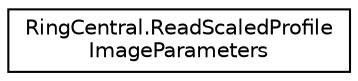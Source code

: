 digraph "Graphical Class Hierarchy"
{
 // LATEX_PDF_SIZE
  edge [fontname="Helvetica",fontsize="10",labelfontname="Helvetica",labelfontsize="10"];
  node [fontname="Helvetica",fontsize="10",shape=record];
  rankdir="LR";
  Node0 [label="RingCentral.ReadScaledProfile\lImageParameters",height=0.2,width=0.4,color="black", fillcolor="white", style="filled",URL="$classRingCentral_1_1ReadScaledProfileImageParameters.html",tooltip="Query parameters for operation readScaledProfileImage"];
}
